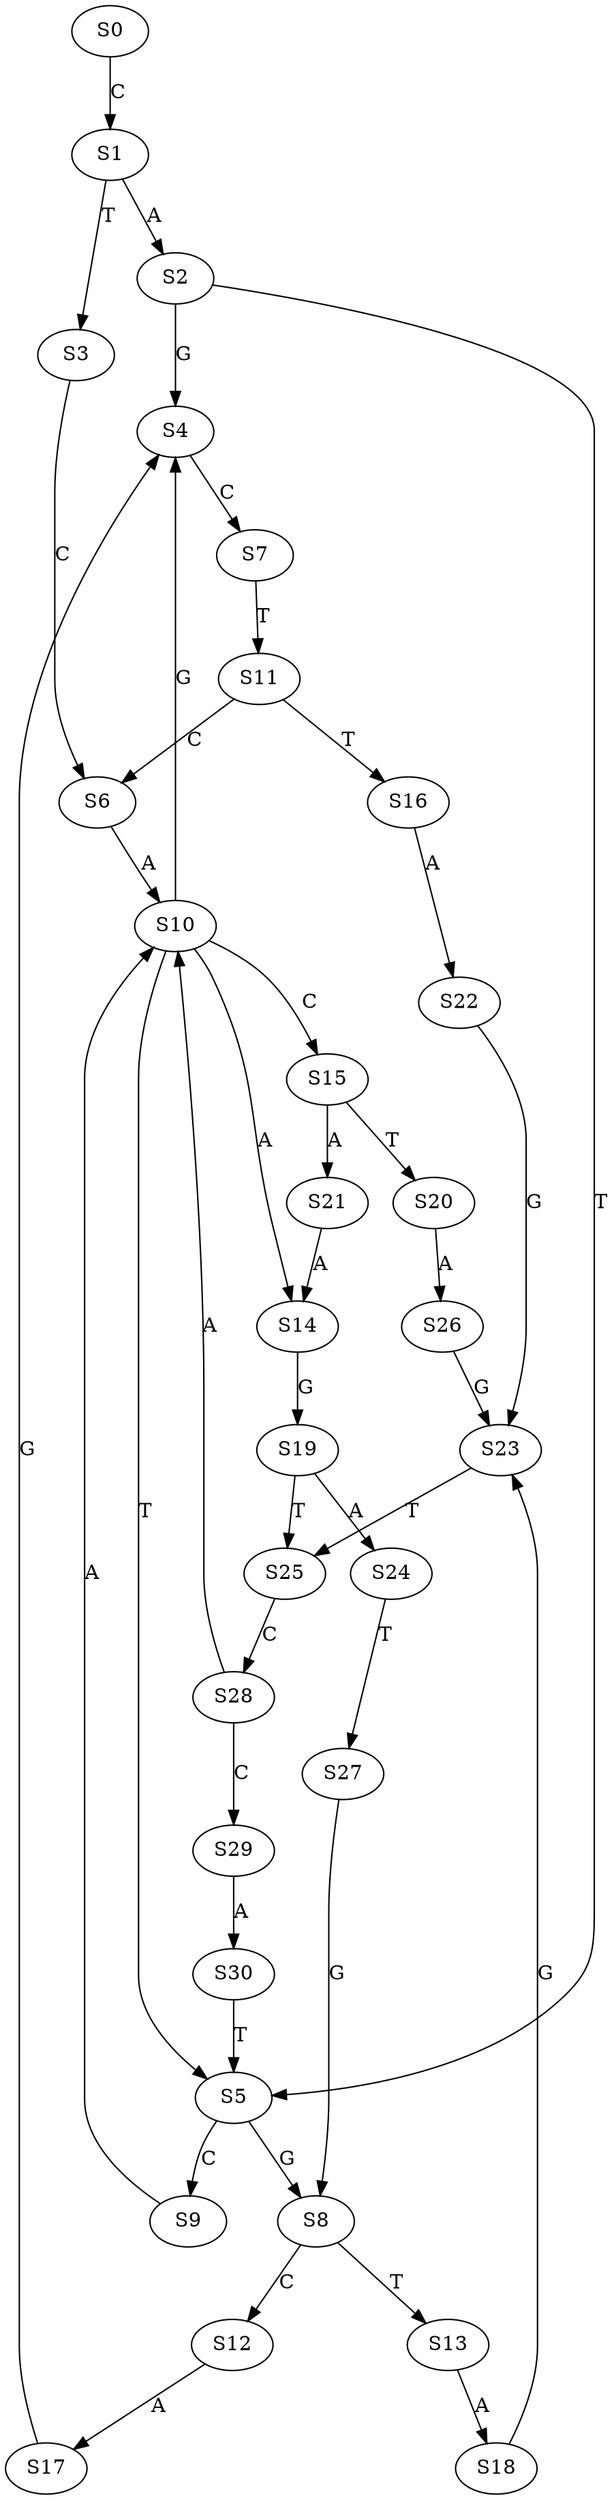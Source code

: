 strict digraph  {
	S0 -> S1 [ label = C ];
	S1 -> S2 [ label = A ];
	S1 -> S3 [ label = T ];
	S2 -> S4 [ label = G ];
	S2 -> S5 [ label = T ];
	S3 -> S6 [ label = C ];
	S4 -> S7 [ label = C ];
	S5 -> S8 [ label = G ];
	S5 -> S9 [ label = C ];
	S6 -> S10 [ label = A ];
	S7 -> S11 [ label = T ];
	S8 -> S12 [ label = C ];
	S8 -> S13 [ label = T ];
	S9 -> S10 [ label = A ];
	S10 -> S5 [ label = T ];
	S10 -> S14 [ label = A ];
	S10 -> S15 [ label = C ];
	S10 -> S4 [ label = G ];
	S11 -> S16 [ label = T ];
	S11 -> S6 [ label = C ];
	S12 -> S17 [ label = A ];
	S13 -> S18 [ label = A ];
	S14 -> S19 [ label = G ];
	S15 -> S20 [ label = T ];
	S15 -> S21 [ label = A ];
	S16 -> S22 [ label = A ];
	S17 -> S4 [ label = G ];
	S18 -> S23 [ label = G ];
	S19 -> S24 [ label = A ];
	S19 -> S25 [ label = T ];
	S20 -> S26 [ label = A ];
	S21 -> S14 [ label = A ];
	S22 -> S23 [ label = G ];
	S23 -> S25 [ label = T ];
	S24 -> S27 [ label = T ];
	S25 -> S28 [ label = C ];
	S26 -> S23 [ label = G ];
	S27 -> S8 [ label = G ];
	S28 -> S10 [ label = A ];
	S28 -> S29 [ label = C ];
	S29 -> S30 [ label = A ];
	S30 -> S5 [ label = T ];
}
